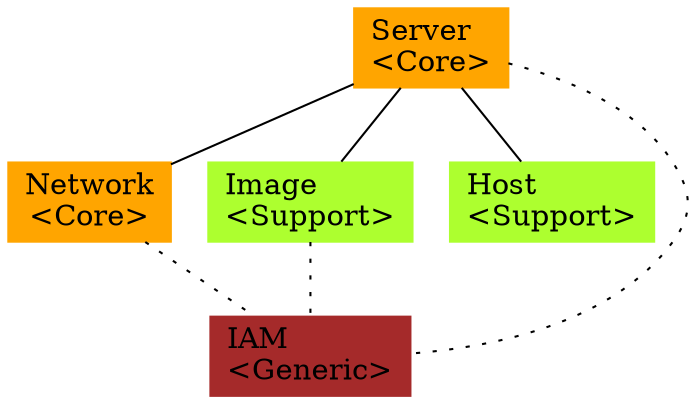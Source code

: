 digraph g {
	node[style = filled, color = lightblue];

	subgraph iaas {
		Server[label="Server\l<Core>",shape=box,color=orange]
		Network[label="Network\l<Core>",shape=box,color=orange]
		Image[label="Image\l<Support>",shape=box,color=greenyellow]
		Host[label="Host\l<Support>",shape=box,color=greenyellow]
		IAM[label="IAM\l<Generic>",shape=box,color=brown]
		Server->{Network,Image,Host}[dir=none]
		Server-> IAM[dir=none,style=dotted]
		Network-> IAM[dir=none,style=dotted]
		Image->IAM[dir=none,style=dotted]
	}
	
}
